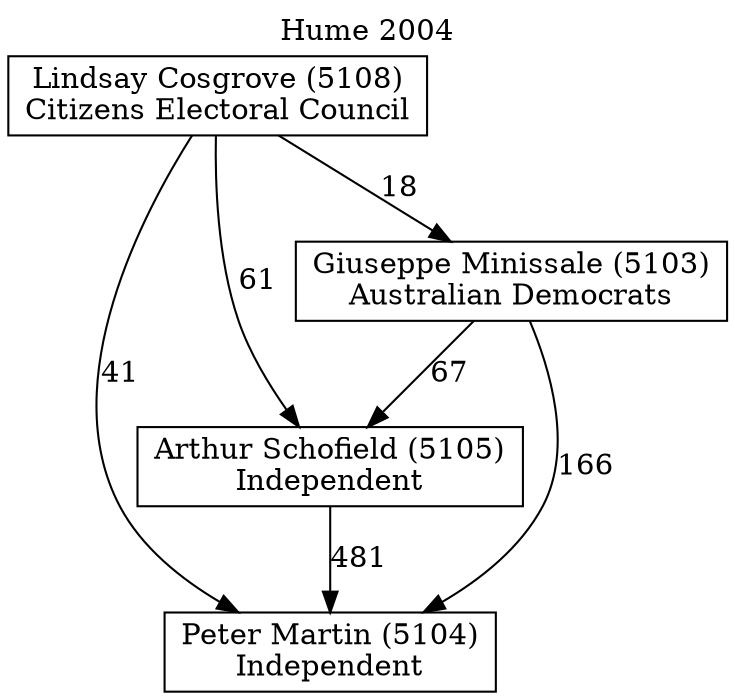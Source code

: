 // House preference flow
digraph "Peter Martin (5104)_Hume_2004" {
	graph [label="Hume 2004" labelloc=t mclimit=10]
	node [shape=box]
	"Peter Martin (5104)" [label="Peter Martin (5104)
Independent"]
	"Arthur Schofield (5105)" [label="Arthur Schofield (5105)
Independent"]
	"Giuseppe Minissale (5103)" [label="Giuseppe Minissale (5103)
Australian Democrats"]
	"Lindsay Cosgrove (5108)" [label="Lindsay Cosgrove (5108)
Citizens Electoral Council"]
	"Arthur Schofield (5105)" -> "Peter Martin (5104)" [label=481]
	"Giuseppe Minissale (5103)" -> "Arthur Schofield (5105)" [label=67]
	"Lindsay Cosgrove (5108)" -> "Giuseppe Minissale (5103)" [label=18]
	"Giuseppe Minissale (5103)" -> "Peter Martin (5104)" [label=166]
	"Lindsay Cosgrove (5108)" -> "Peter Martin (5104)" [label=41]
	"Lindsay Cosgrove (5108)" -> "Arthur Schofield (5105)" [label=61]
}
